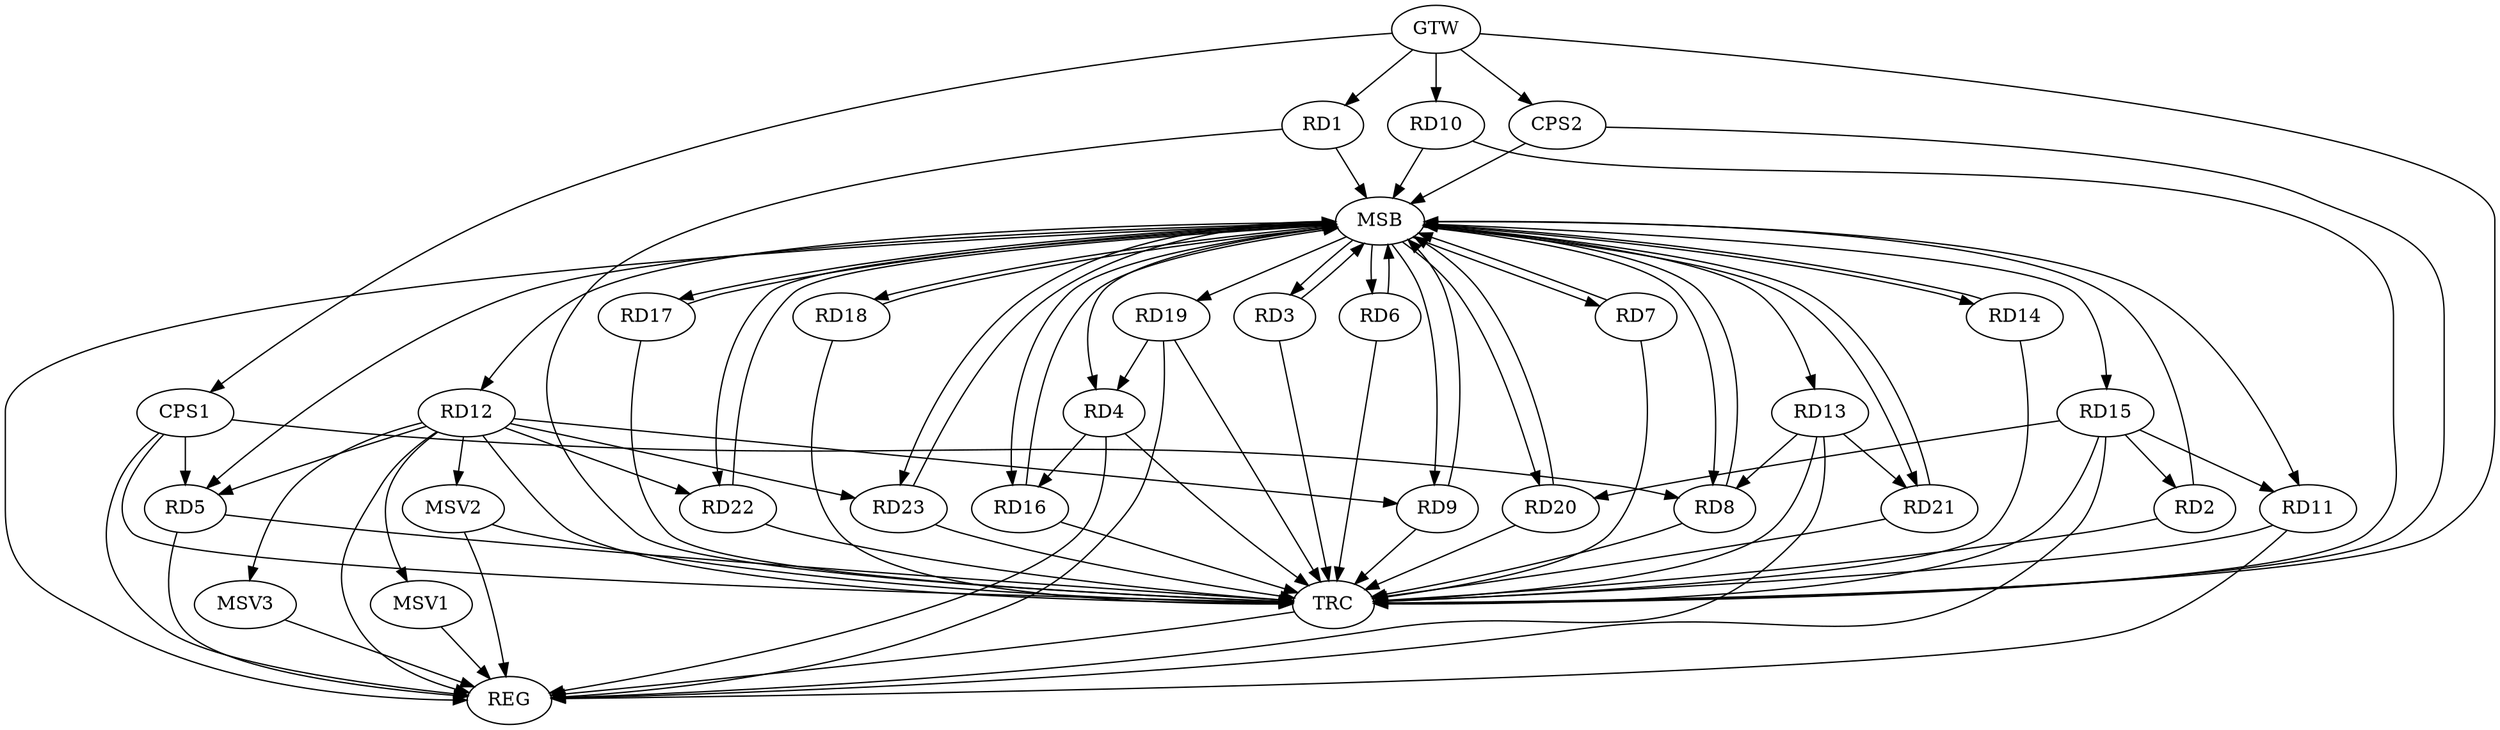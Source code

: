 strict digraph G {
  RD1 [ label="RD1" ];
  RD2 [ label="RD2" ];
  RD3 [ label="RD3" ];
  RD4 [ label="RD4" ];
  RD5 [ label="RD5" ];
  RD6 [ label="RD6" ];
  RD7 [ label="RD7" ];
  RD8 [ label="RD8" ];
  RD9 [ label="RD9" ];
  RD10 [ label="RD10" ];
  RD11 [ label="RD11" ];
  RD12 [ label="RD12" ];
  RD13 [ label="RD13" ];
  RD14 [ label="RD14" ];
  RD15 [ label="RD15" ];
  RD16 [ label="RD16" ];
  RD17 [ label="RD17" ];
  RD18 [ label="RD18" ];
  RD19 [ label="RD19" ];
  RD20 [ label="RD20" ];
  RD21 [ label="RD21" ];
  RD22 [ label="RD22" ];
  RD23 [ label="RD23" ];
  CPS1 [ label="CPS1" ];
  CPS2 [ label="CPS2" ];
  GTW [ label="GTW" ];
  REG [ label="REG" ];
  MSB [ label="MSB" ];
  TRC [ label="TRC" ];
  MSV1 [ label="MSV1" ];
  MSV2 [ label="MSV2" ];
  MSV3 [ label="MSV3" ];
  RD15 -> RD2;
  RD4 -> RD16;
  RD19 -> RD4;
  RD12 -> RD5;
  RD13 -> RD8;
  RD12 -> RD9;
  RD15 -> RD11;
  RD12 -> RD22;
  RD12 -> RD23;
  RD13 -> RD21;
  RD15 -> RD20;
  CPS1 -> RD5;
  CPS1 -> RD8;
  GTW -> RD1;
  GTW -> RD10;
  GTW -> CPS1;
  GTW -> CPS2;
  RD4 -> REG;
  RD5 -> REG;
  RD11 -> REG;
  RD12 -> REG;
  RD13 -> REG;
  RD15 -> REG;
  RD19 -> REG;
  CPS1 -> REG;
  RD1 -> MSB;
  MSB -> RD8;
  MSB -> RD14;
  MSB -> REG;
  RD2 -> MSB;
  MSB -> RD7;
  MSB -> RD11;
  MSB -> RD12;
  MSB -> RD21;
  RD3 -> MSB;
  MSB -> RD4;
  MSB -> RD6;
  MSB -> RD20;
  RD6 -> MSB;
  RD7 -> MSB;
  MSB -> RD5;
  MSB -> RD15;
  RD8 -> MSB;
  RD9 -> MSB;
  MSB -> RD17;
  RD10 -> MSB;
  MSB -> RD9;
  MSB -> RD13;
  RD14 -> MSB;
  MSB -> RD18;
  MSB -> RD23;
  RD16 -> MSB;
  RD17 -> MSB;
  MSB -> RD19;
  RD18 -> MSB;
  MSB -> RD22;
  RD20 -> MSB;
  MSB -> RD16;
  RD21 -> MSB;
  RD22 -> MSB;
  RD23 -> MSB;
  MSB -> RD3;
  CPS2 -> MSB;
  RD1 -> TRC;
  RD2 -> TRC;
  RD3 -> TRC;
  RD4 -> TRC;
  RD5 -> TRC;
  RD6 -> TRC;
  RD7 -> TRC;
  RD8 -> TRC;
  RD9 -> TRC;
  RD10 -> TRC;
  RD11 -> TRC;
  RD12 -> TRC;
  RD13 -> TRC;
  RD14 -> TRC;
  RD15 -> TRC;
  RD16 -> TRC;
  RD17 -> TRC;
  RD18 -> TRC;
  RD19 -> TRC;
  RD20 -> TRC;
  RD21 -> TRC;
  RD22 -> TRC;
  RD23 -> TRC;
  CPS1 -> TRC;
  CPS2 -> TRC;
  GTW -> TRC;
  TRC -> REG;
  RD12 -> MSV1;
  MSV1 -> REG;
  RD12 -> MSV2;
  RD12 -> MSV3;
  MSV2 -> REG;
  MSV2 -> TRC;
  MSV3 -> REG;
}
